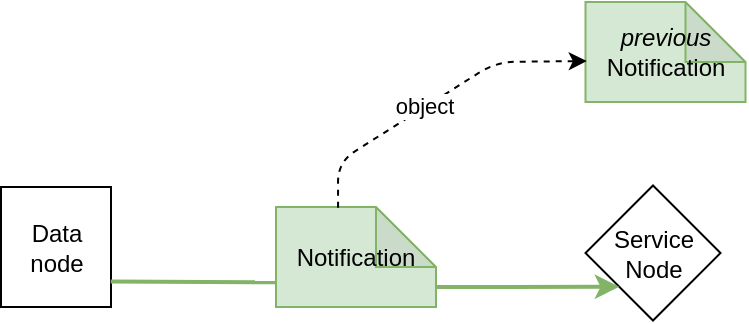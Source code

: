 <mxfile version="20.3.1" type="google"><diagram id="bKlIuONL0UMYNWtzhna3" name="Page-1"><mxGraphModel grid="1" page="1" gridSize="10" guides="1" tooltips="1" connect="1" arrows="1" fold="1" pageScale="1" pageWidth="827" pageHeight="1169" math="0" shadow="0"><root><mxCell id="0"/><mxCell id="1" parent="0"/><mxCell id="B7y1gIS1nqqBivOsphvt-3" value="Data node" style="rounded=0;whiteSpace=wrap;html=1;rotation=0;" vertex="1" parent="1"><mxGeometry x="112.5" y="382.5" width="55" height="60" as="geometry"/></mxCell><mxCell id="B7y1gIS1nqqBivOsphvt-5" value="Notification" style="shape=note;whiteSpace=wrap;html=1;backgroundOutline=1;darkOpacity=0.05;strokeColor=#82b366;fillColor=#d5e8d4;" vertex="1" parent="1"><mxGeometry x="250" y="392.5" width="80" height="50" as="geometry"/></mxCell><mxCell id="iOjpoVvlTKAoku4WwS8u-3" value="Service&lt;br&gt;Node" style="rhombus;whiteSpace=wrap;html=1;" vertex="1" parent="1"><mxGeometry x="404.75" y="381.75" width="67.5" height="67.5" as="geometry"/></mxCell><mxCell id="kKpztmaBbpU0jkopajiu-5" value="&lt;i&gt;previous&lt;/i&gt;&lt;br&gt;Notification" style="shape=note;whiteSpace=wrap;html=1;backgroundOutline=1;darkOpacity=0.05;strokeColor=#82b366;fillColor=#d5e8d4;" vertex="1" parent="1"><mxGeometry x="404.75" y="290" width="80" height="50" as="geometry"/></mxCell><mxCell id="kKpztmaBbpU0jkopajiu-6" value="" style="endArrow=classic;html=1;rounded=1;strokeWidth=1;fontSize=11;exitX=0.388;exitY=0.007;exitDx=0;exitDy=0;exitPerimeter=0;entryX=0.008;entryY=0.59;entryDx=0;entryDy=0;entryPerimeter=0;dashed=1;" edge="1" parent="1" target="kKpztmaBbpU0jkopajiu-5"><mxGeometry width="50" height="50" relative="1" as="geometry"><mxPoint x="281.04" y="392.85" as="sourcePoint"/><mxPoint x="400" y="320" as="targetPoint"/><Array as="points"><mxPoint x="281" y="370"/><mxPoint x="360" y="320"/></Array></mxGeometry></mxCell><mxCell id="kKpztmaBbpU0jkopajiu-7" value="object" style="edgeLabel;html=1;align=center;verticalAlign=middle;resizable=0;points=[];fontSize=11;" connectable="0" vertex="1" parent="kKpztmaBbpU0jkopajiu-6"><mxGeometry x="-0.084" y="1" relative="1" as="geometry"><mxPoint as="offset"/></mxGeometry></mxCell><mxCell id="WLmLKSyVGaMUC1bXkCIW-1" value="" style="endArrow=none;html=1;rounded=0;entryX=-0.005;entryY=0.753;entryDx=0;entryDy=0;entryPerimeter=0;exitX=0.997;exitY=0.788;exitDx=0;exitDy=0;exitPerimeter=0;strokeWidth=2;fillColor=#d5e8d4;strokeColor=#82b366;" edge="1" parent="1" source="B7y1gIS1nqqBivOsphvt-3" target="B7y1gIS1nqqBivOsphvt-5"><mxGeometry width="50" height="50" relative="1" as="geometry"><mxPoint x="170" y="430" as="sourcePoint"/><mxPoint x="380" y="400" as="targetPoint"/></mxGeometry></mxCell><mxCell id="WLmLKSyVGaMUC1bXkCIW-2" value="" style="endArrow=classic;html=1;rounded=0;strokeWidth=2;entryX=0;entryY=1;entryDx=0;entryDy=0;exitX=0;exitY=0;exitDx=80;exitDy=40;exitPerimeter=0;fillColor=#d5e8d4;strokeColor=#82b366;" edge="1" parent="1" source="B7y1gIS1nqqBivOsphvt-5" target="iOjpoVvlTKAoku4WwS8u-3"><mxGeometry width="50" height="50" relative="1" as="geometry"><mxPoint x="300" y="450" as="sourcePoint"/><mxPoint x="350" y="400" as="targetPoint"/></mxGeometry></mxCell></root></mxGraphModel></diagram></mxfile>